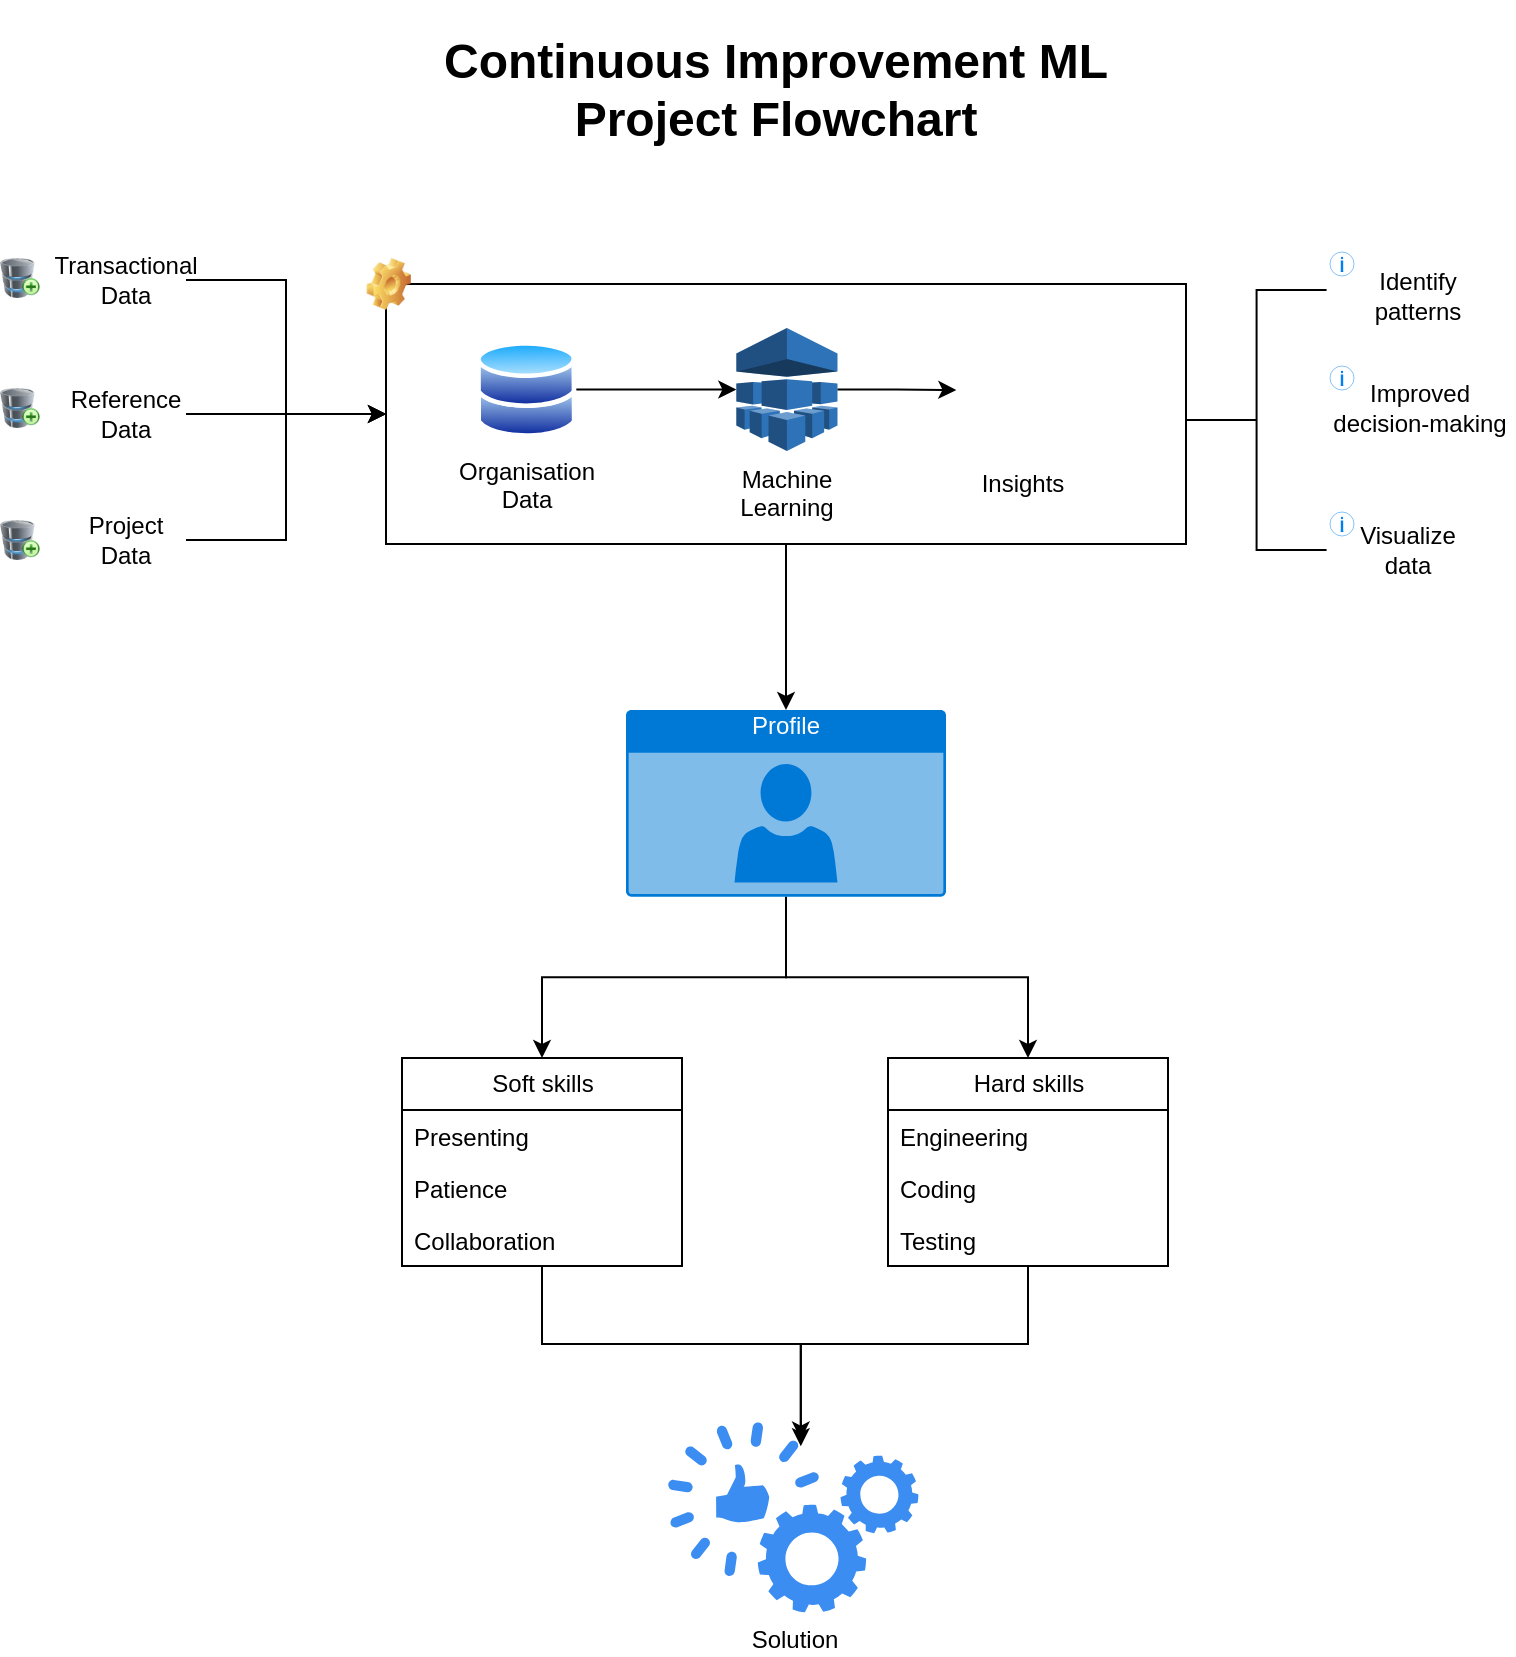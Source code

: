<mxfile>
    <diagram name="High-Level-Flowchat" id="2YBvvXClWsGukQMizWep">
        <mxGraphModel dx="1761" dy="1151" grid="1" gridSize="10" guides="1" tooltips="1" connect="1" arrows="1" fold="1" page="1" pageScale="1" pageWidth="827" pageHeight="1169" background="#ffffff" math="0" shadow="0">
            <root>
                <mxCell id="0"/>
                <mxCell id="1" parent="0"/>
                <mxCell id="OfxfBpNntlx1tqYd5shY-1" value="" style="rounded=0;whiteSpace=wrap;html=1;fillColor=none;" parent="1" vertex="1">
                    <mxGeometry x="227" y="227" width="400" height="130" as="geometry"/>
                </mxCell>
                <mxCell id="SCWPvQQhRMh5vSyVo1Tb-8" value="&lt;h1&gt;Continuous Improvement ML Project Flowchart&lt;/h1&gt;" style="text;html=1;strokeColor=none;fillColor=none;align=center;verticalAlign=middle;whiteSpace=wrap;rounded=0;" parent="1" vertex="1">
                    <mxGeometry x="217.29" y="100" width="410" height="60" as="geometry"/>
                </mxCell>
                <mxCell id="OfxfBpNntlx1tqYd5shY-20" style="edgeStyle=orthogonalEdgeStyle;rounded=0;orthogonalLoop=1;jettySize=auto;html=1;" parent="1" source="SCWPvQQhRMh5vSyVo1Tb-9" target="OfxfBpNntlx1tqYd5shY-16" edge="1">
                    <mxGeometry relative="1" as="geometry"/>
                </mxCell>
                <mxCell id="OfxfBpNntlx1tqYd5shY-34" style="edgeStyle=orthogonalEdgeStyle;rounded=0;orthogonalLoop=1;jettySize=auto;html=1;exitX=0.5;exitY=1;exitDx=0;exitDy=0;exitPerimeter=0;" parent="1" source="SCWPvQQhRMh5vSyVo1Tb-9" target="OfxfBpNntlx1tqYd5shY-30" edge="1">
                    <mxGeometry relative="1" as="geometry"/>
                </mxCell>
                <mxCell id="SCWPvQQhRMh5vSyVo1Tb-9" value="Profile" style="html=1;whiteSpace=wrap;strokeColor=none;fillColor=#0079D6;labelPosition=center;verticalLabelPosition=middle;verticalAlign=top;align=center;fontSize=12;outlineConnect=0;spacingTop=-6;fontColor=#FFFFFF;sketch=0;shape=mxgraph.sitemap.profile;" parent="1" vertex="1">
                    <mxGeometry x="347" y="440" width="160" height="93.33" as="geometry"/>
                </mxCell>
                <mxCell id="OfxfBpNntlx1tqYd5shY-2" style="edgeStyle=orthogonalEdgeStyle;rounded=0;orthogonalLoop=1;jettySize=auto;html=1;entryX=0.5;entryY=0;entryDx=0;entryDy=0;entryPerimeter=0;" parent="1" source="OfxfBpNntlx1tqYd5shY-1" target="SCWPvQQhRMh5vSyVo1Tb-9" edge="1">
                    <mxGeometry relative="1" as="geometry"/>
                </mxCell>
                <mxCell id="OfxfBpNntlx1tqYd5shY-7" style="edgeStyle=orthogonalEdgeStyle;rounded=0;orthogonalLoop=1;jettySize=auto;html=1;entryX=0;entryY=0.5;entryDx=0;entryDy=0;" parent="1" source="OfxfBpNntlx1tqYd5shY-4" target="OfxfBpNntlx1tqYd5shY-1" edge="1">
                    <mxGeometry relative="1" as="geometry"/>
                </mxCell>
                <mxCell id="OfxfBpNntlx1tqYd5shY-4" value="Transactional Data" style="text;html=1;strokeColor=none;fillColor=none;align=center;verticalAlign=middle;whiteSpace=wrap;rounded=0;" parent="1" vertex="1">
                    <mxGeometry x="67" y="210" width="60" height="30" as="geometry"/>
                </mxCell>
                <mxCell id="OfxfBpNntlx1tqYd5shY-8" style="edgeStyle=orthogonalEdgeStyle;rounded=0;orthogonalLoop=1;jettySize=auto;html=1;entryX=0;entryY=0.5;entryDx=0;entryDy=0;" parent="1" source="OfxfBpNntlx1tqYd5shY-5" target="OfxfBpNntlx1tqYd5shY-1" edge="1">
                    <mxGeometry relative="1" as="geometry"/>
                </mxCell>
                <mxCell id="OfxfBpNntlx1tqYd5shY-5" value="Reference Data" style="text;html=1;strokeColor=none;fillColor=none;align=center;verticalAlign=middle;whiteSpace=wrap;rounded=0;" parent="1" vertex="1">
                    <mxGeometry x="67" y="277" width="60" height="30" as="geometry"/>
                </mxCell>
                <mxCell id="OfxfBpNntlx1tqYd5shY-9" style="edgeStyle=orthogonalEdgeStyle;rounded=0;orthogonalLoop=1;jettySize=auto;html=1;entryX=0;entryY=0.5;entryDx=0;entryDy=0;" parent="1" source="OfxfBpNntlx1tqYd5shY-6" target="OfxfBpNntlx1tqYd5shY-1" edge="1">
                    <mxGeometry relative="1" as="geometry"/>
                </mxCell>
                <mxCell id="OfxfBpNntlx1tqYd5shY-6" value="Project&lt;br&gt;Data" style="text;html=1;strokeColor=none;fillColor=none;align=center;verticalAlign=middle;whiteSpace=wrap;rounded=0;" parent="1" vertex="1">
                    <mxGeometry x="67" y="340" width="60" height="30" as="geometry"/>
                </mxCell>
                <mxCell id="OfxfBpNntlx1tqYd5shY-16" value="Soft skills" style="swimlane;fontStyle=0;childLayout=stackLayout;horizontal=1;startSize=26;fillColor=none;horizontalStack=0;resizeParent=1;resizeParentMax=0;resizeLast=0;collapsible=1;marginBottom=0;html=1;" parent="1" vertex="1">
                    <mxGeometry x="235" y="614" width="140" height="104" as="geometry"/>
                </mxCell>
                <mxCell id="OfxfBpNntlx1tqYd5shY-17" value="Presenting" style="text;strokeColor=none;fillColor=none;align=left;verticalAlign=top;spacingLeft=4;spacingRight=4;overflow=hidden;rotatable=0;points=[[0,0.5],[1,0.5]];portConstraint=eastwest;whiteSpace=wrap;html=1;" parent="OfxfBpNntlx1tqYd5shY-16" vertex="1">
                    <mxGeometry y="26" width="140" height="26" as="geometry"/>
                </mxCell>
                <mxCell id="OfxfBpNntlx1tqYd5shY-19" value="Patience" style="text;strokeColor=none;fillColor=none;align=left;verticalAlign=top;spacingLeft=4;spacingRight=4;overflow=hidden;rotatable=0;points=[[0,0.5],[1,0.5]];portConstraint=eastwest;whiteSpace=wrap;html=1;" parent="OfxfBpNntlx1tqYd5shY-16" vertex="1">
                    <mxGeometry y="52" width="140" height="26" as="geometry"/>
                </mxCell>
                <mxCell id="OfxfBpNntlx1tqYd5shY-18" value="Collaboration" style="text;strokeColor=none;fillColor=none;align=left;verticalAlign=top;spacingLeft=4;spacingRight=4;overflow=hidden;rotatable=0;points=[[0,0.5],[1,0.5]];portConstraint=eastwest;whiteSpace=wrap;html=1;" parent="OfxfBpNntlx1tqYd5shY-16" vertex="1">
                    <mxGeometry y="78" width="140" height="26" as="geometry"/>
                </mxCell>
                <mxCell id="OfxfBpNntlx1tqYd5shY-30" value="&lt;div&gt;Hard skills&lt;/div&gt;" style="swimlane;fontStyle=0;childLayout=stackLayout;horizontal=1;startSize=26;fillColor=none;horizontalStack=0;resizeParent=1;resizeParentMax=0;resizeLast=0;collapsible=1;marginBottom=0;html=1;" parent="1" vertex="1">
                    <mxGeometry x="478" y="614" width="140" height="104" as="geometry"/>
                </mxCell>
                <mxCell id="OfxfBpNntlx1tqYd5shY-31" value="Engineering" style="text;strokeColor=none;fillColor=none;align=left;verticalAlign=top;spacingLeft=4;spacingRight=4;overflow=hidden;rotatable=0;points=[[0,0.5],[1,0.5]];portConstraint=eastwest;whiteSpace=wrap;html=1;" parent="OfxfBpNntlx1tqYd5shY-30" vertex="1">
                    <mxGeometry y="26" width="140" height="26" as="geometry"/>
                </mxCell>
                <mxCell id="OfxfBpNntlx1tqYd5shY-32" value="Coding" style="text;strokeColor=none;fillColor=none;align=left;verticalAlign=top;spacingLeft=4;spacingRight=4;overflow=hidden;rotatable=0;points=[[0,0.5],[1,0.5]];portConstraint=eastwest;whiteSpace=wrap;html=1;" parent="OfxfBpNntlx1tqYd5shY-30" vertex="1">
                    <mxGeometry y="52" width="140" height="26" as="geometry"/>
                </mxCell>
                <mxCell id="OfxfBpNntlx1tqYd5shY-33" value="Testing" style="text;strokeColor=none;fillColor=none;align=left;verticalAlign=top;spacingLeft=4;spacingRight=4;overflow=hidden;rotatable=0;points=[[0,0.5],[1,0.5]];portConstraint=eastwest;whiteSpace=wrap;html=1;" parent="OfxfBpNntlx1tqYd5shY-30" vertex="1">
                    <mxGeometry y="78" width="140" height="26" as="geometry"/>
                </mxCell>
                <mxCell id="OfxfBpNntlx1tqYd5shY-35" value="Solution" style="sketch=0;html=1;aspect=fixed;strokeColor=none;shadow=0;fillColor=#3B8DF1;verticalAlign=top;labelPosition=center;verticalLabelPosition=bottom;shape=mxgraph.gcp2.capabilities" parent="1" vertex="1">
                    <mxGeometry x="368" y="796" width="125.29" height="95.22" as="geometry"/>
                </mxCell>
                <mxCell id="OfxfBpNntlx1tqYd5shY-36" style="edgeStyle=orthogonalEdgeStyle;rounded=0;orthogonalLoop=1;jettySize=auto;html=1;entryX=0.53;entryY=0.092;entryDx=0;entryDy=0;entryPerimeter=0;" parent="1" source="OfxfBpNntlx1tqYd5shY-16" target="OfxfBpNntlx1tqYd5shY-35" edge="1">
                    <mxGeometry relative="1" as="geometry"/>
                </mxCell>
                <mxCell id="OfxfBpNntlx1tqYd5shY-37" style="edgeStyle=orthogonalEdgeStyle;rounded=0;orthogonalLoop=1;jettySize=auto;html=1;entryX=0.53;entryY=0.127;entryDx=0;entryDy=0;entryPerimeter=0;" parent="1" source="OfxfBpNntlx1tqYd5shY-30" target="OfxfBpNntlx1tqYd5shY-35" edge="1">
                    <mxGeometry relative="1" as="geometry"/>
                </mxCell>
                <mxCell id="17" value="Identify patterns" style="text;html=1;strokeColor=none;fillColor=none;align=center;verticalAlign=middle;whiteSpace=wrap;rounded=0;" vertex="1" parent="1">
                    <mxGeometry x="713" y="218" width="60" height="30" as="geometry"/>
                </mxCell>
                <mxCell id="18" value="Improved decision-making" style="text;html=1;strokeColor=none;fillColor=none;align=center;verticalAlign=middle;whiteSpace=wrap;rounded=0;" vertex="1" parent="1">
                    <mxGeometry x="697" y="274" width="94" height="30" as="geometry"/>
                </mxCell>
                <mxCell id="20" value="Visualize data" style="text;html=1;strokeColor=none;fillColor=none;align=center;verticalAlign=middle;whiteSpace=wrap;rounded=0;" vertex="1" parent="1">
                    <mxGeometry x="708" y="345" width="60" height="30" as="geometry"/>
                </mxCell>
                <mxCell id="22" value="" style="strokeWidth=1;html=1;shape=mxgraph.flowchart.annotation_2;align=left;labelPosition=right;pointerEvents=1;shadow=0;" vertex="1" parent="1">
                    <mxGeometry x="627.29" y="230" width="70" height="130" as="geometry"/>
                </mxCell>
                <mxCell id="23" value="" style="html=1;verticalLabelPosition=bottom;labelBackgroundColor=#ffffff;verticalAlign=top;shadow=0;dashed=0;strokeWidth=2;shape=mxgraph.ios7.misc.info;strokeColor=#0080f0;sketch=0;" vertex="1" parent="1">
                    <mxGeometry x="699" y="211" width="12" height="12" as="geometry"/>
                </mxCell>
                <mxCell id="24" value="" style="html=1;verticalLabelPosition=bottom;labelBackgroundColor=#ffffff;verticalAlign=top;shadow=0;dashed=0;strokeWidth=2;shape=mxgraph.ios7.misc.info;strokeColor=#0080f0;sketch=0;" vertex="1" parent="1">
                    <mxGeometry x="699" y="268" width="12" height="12" as="geometry"/>
                </mxCell>
                <mxCell id="25" value="" style="html=1;verticalLabelPosition=bottom;labelBackgroundColor=#ffffff;verticalAlign=top;shadow=0;dashed=0;strokeWidth=2;shape=mxgraph.ios7.misc.info;strokeColor=#0080f0;sketch=0;" vertex="1" parent="1">
                    <mxGeometry x="699" y="341" width="12" height="12" as="geometry"/>
                </mxCell>
                <mxCell id="28" value="" style="image;html=1;image=img/lib/clip_art/computers/Database_Add_128x128.png;shadow=0;sketch=0;strokeWidth=1;" vertex="1" parent="1">
                    <mxGeometry x="34" y="214" width="20" height="20" as="geometry"/>
                </mxCell>
                <mxCell id="29" value="" style="image;html=1;image=img/lib/clip_art/computers/Database_Add_128x128.png;shadow=0;sketch=0;strokeWidth=1;" vertex="1" parent="1">
                    <mxGeometry x="34" y="279" width="20" height="20" as="geometry"/>
                </mxCell>
                <mxCell id="30" value="" style="image;html=1;image=img/lib/clip_art/computers/Database_Add_128x128.png;shadow=0;sketch=0;strokeWidth=1;" vertex="1" parent="1">
                    <mxGeometry x="34" y="345" width="20" height="20" as="geometry"/>
                </mxCell>
                <mxCell id="OfxfBpNntlx1tqYd5shY-15" value="" style="shape=image;html=1;verticalLabelPosition=bottom;verticalAlign=top;imageAspect=1;aspect=fixed;image=img/clipart/Gear_128x128.png" parent="1" vertex="1">
                    <mxGeometry x="217.29" y="214" width="22.17" height="26" as="geometry"/>
                </mxCell>
                <mxCell id="SCWPvQQhRMh5vSyVo1Tb-1" value="Organisation&lt;br&gt;Data" style="image;aspect=fixed;perimeter=ellipsePerimeter;html=1;align=center;shadow=0;dashed=0;spacingTop=3;image=img/lib/active_directory/databases.svg;labelBackgroundColor=none;" parent="1" vertex="1">
                    <mxGeometry x="272.16" y="255.25" width="50" height="49" as="geometry"/>
                </mxCell>
                <mxCell id="SCWPvQQhRMh5vSyVo1Tb-3" value="Machine&lt;br&gt;Learning" style="outlineConnect=0;dashed=0;verticalLabelPosition=bottom;verticalAlign=top;align=center;html=1;shape=mxgraph.aws3.machine_learning;fillColor=#2E73B8;gradientColor=none;" parent="1" vertex="1">
                    <mxGeometry x="402.16" y="249" width="50.59" height="61.5" as="geometry"/>
                </mxCell>
                <mxCell id="SCWPvQQhRMh5vSyVo1Tb-2" style="edgeStyle=orthogonalEdgeStyle;rounded=0;orthogonalLoop=1;jettySize=auto;html=1;entryX=0;entryY=0.5;entryDx=0;entryDy=0;entryPerimeter=0;" parent="1" source="SCWPvQQhRMh5vSyVo1Tb-1" target="SCWPvQQhRMh5vSyVo1Tb-3" edge="1">
                    <mxGeometry relative="1" as="geometry">
                        <mxPoint x="402.16" y="280.25" as="targetPoint"/>
                    </mxGeometry>
                </mxCell>
                <mxCell id="SCWPvQQhRMh5vSyVo1Tb-4" value="Insights" style="shape=image;html=1;verticalAlign=top;verticalLabelPosition=bottom;labelBackgroundColor=none;imageAspect=0;aspect=fixed;image=https://cdn1.iconfinder.com/data/icons/software-engineering-and-video-gaming/512/475_Idea_insight_key_lamp_lightbulb_Advertising_Promo_Creative_Process-128.png;" parent="1" vertex="1">
                    <mxGeometry x="512.16" y="247" width="66" height="66" as="geometry"/>
                </mxCell>
                <mxCell id="SCWPvQQhRMh5vSyVo1Tb-5" style="edgeStyle=orthogonalEdgeStyle;rounded=0;orthogonalLoop=1;jettySize=auto;html=1;entryX=0;entryY=0.5;entryDx=0;entryDy=0;" parent="1" source="SCWPvQQhRMh5vSyVo1Tb-3" target="SCWPvQQhRMh5vSyVo1Tb-4" edge="1">
                    <mxGeometry relative="1" as="geometry"/>
                </mxCell>
            </root>
        </mxGraphModel>
    </diagram>
</mxfile>